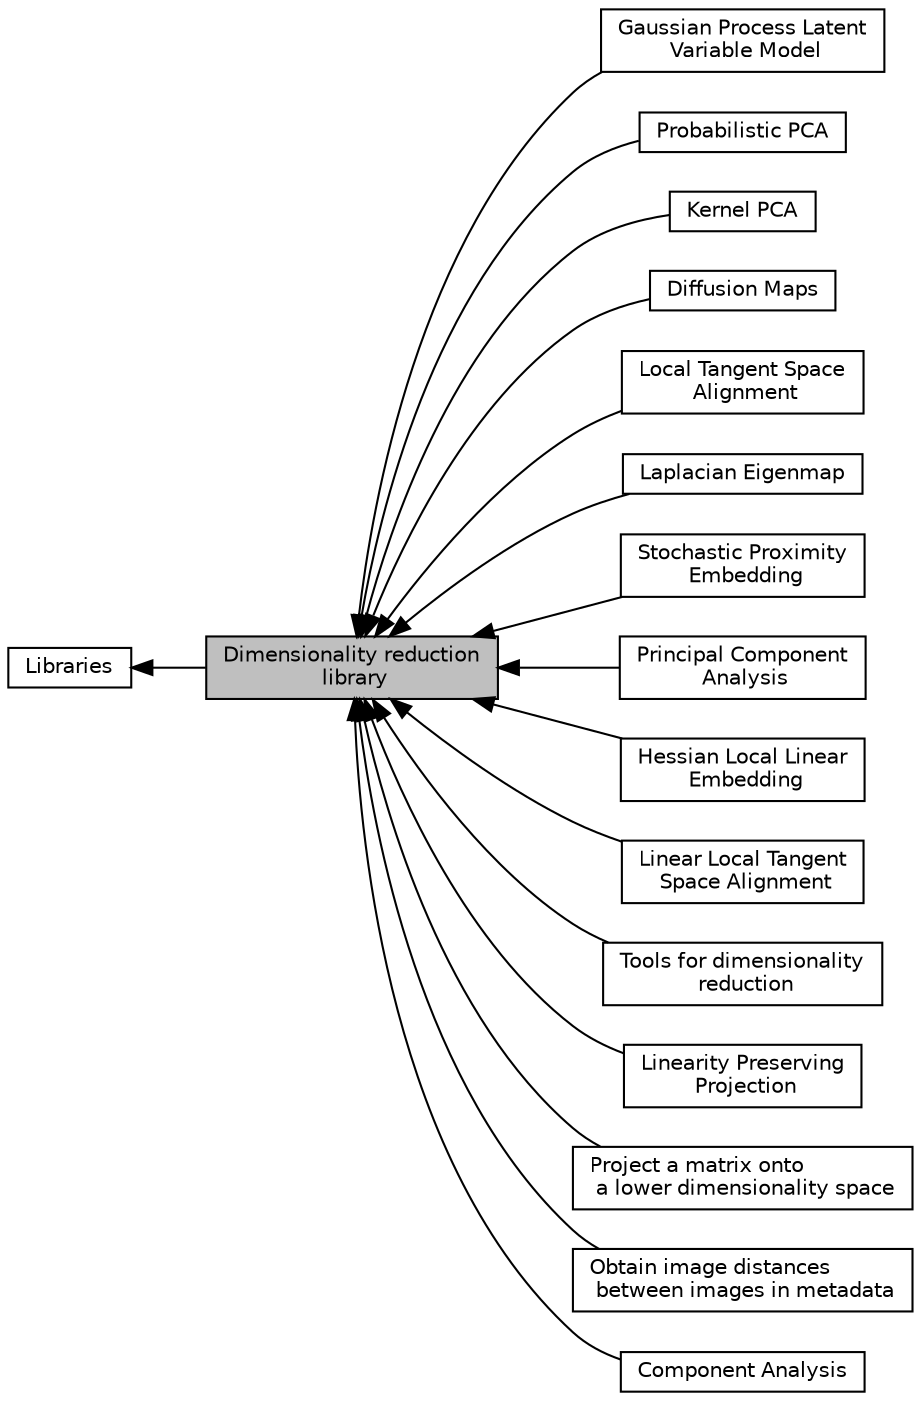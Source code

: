 digraph "Dimensionality reduction library"
{
  edge [fontname="Helvetica",fontsize="10",labelfontname="Helvetica",labelfontsize="10"];
  node [fontname="Helvetica",fontsize="10",shape=record];
  rankdir=LR;
  Node4 [label="Gaussian Process Latent\l Variable Model",height=0.2,width=0.4,color="black", fillcolor="white", style="filled",URL="$group__GPLVM.html"];
  Node14 [label="Probabilistic PCA",height=0.2,width=0.4,color="black", fillcolor="white", style="filled",URL="$group__ProbabilisticPCA.html"];
  Node6 [label="Kernel PCA",height=0.2,width=0.4,color="black", fillcolor="white", style="filled",URL="$group__KernelPCA.html"];
  Node2 [label="Diffusion Maps",height=0.2,width=0.4,color="black", fillcolor="white", style="filled",URL="$group__DiffusionMaps.html"];
  Node10 [label="Local Tangent Space\l Alignment",height=0.2,width=0.4,color="black", fillcolor="white", style="filled",URL="$group__LTSA.html"];
  Node7 [label="Laplacian Eigenmap",height=0.2,width=0.4,color="black", fillcolor="white", style="filled",URL="$group__LaplacianEigenmap.html"];
  Node15 [label="Stochastic Proximity\l Embedding",height=0.2,width=0.4,color="black", fillcolor="white", style="filled",URL="$group__SPE.html"];
  Node13 [label="Principal Component\l Analysis",height=0.2,width=0.4,color="black", fillcolor="white", style="filled",URL="$group__PCA.html"];
  Node5 [label="Hessian Local Linear\l Embedding",height=0.2,width=0.4,color="black", fillcolor="white", style="filled",URL="$group__HessianLLE.html"];
  Node8 [label="Linear Local Tangent\l Space Alignment",height=0.2,width=0.4,color="black", fillcolor="white", style="filled",URL="$group__LLTSA.html"];
  Node3 [label="Tools for dimensionality\l reduction",height=0.2,width=0.4,color="black", fillcolor="white", style="filled",URL="$group__DimRedTools.html"];
  Node1 [label="Libraries",height=0.2,width=0.4,color="black", fillcolor="white", style="filled",URL="$group__Libraries.html"];
  Node9 [label="Linearity Preserving\l Projection",height=0.2,width=0.4,color="black", fillcolor="white", style="filled",URL="$group__LPP.html"];
  Node11 [label="Project a matrix onto\l a lower dimensionality space",height=0.2,width=0.4,color="black", fillcolor="white", style="filled",URL="$group__ProgDimRed.html"];
  Node0 [label="Dimensionality reduction\l library",height=0.2,width=0.4,color="black", fillcolor="grey75", style="filled", fontcolor="black"];
  Node16 [label="Obtain image distances\l between images in metadata",height=0.2,width=0.4,color="black", fillcolor="white", style="filled",URL="$group__ProgTransformDimRed.html"];
  Node12 [label="Component Analysis",height=0.2,width=0.4,color="black", fillcolor="white", style="filled",URL="$group__Neighbourhood.html"];
  Node1->Node0 [shape=plaintext, dir="back", style="solid"];
  Node0->Node2 [shape=plaintext, dir="back", style="solid"];
  Node0->Node3 [shape=plaintext, dir="back", style="solid"];
  Node0->Node4 [shape=plaintext, dir="back", style="solid"];
  Node0->Node5 [shape=plaintext, dir="back", style="solid"];
  Node0->Node6 [shape=plaintext, dir="back", style="solid"];
  Node0->Node7 [shape=plaintext, dir="back", style="solid"];
  Node0->Node8 [shape=plaintext, dir="back", style="solid"];
  Node0->Node9 [shape=plaintext, dir="back", style="solid"];
  Node0->Node10 [shape=plaintext, dir="back", style="solid"];
  Node0->Node11 [shape=plaintext, dir="back", style="solid"];
  Node0->Node12 [shape=plaintext, dir="back", style="solid"];
  Node0->Node13 [shape=plaintext, dir="back", style="solid"];
  Node0->Node14 [shape=plaintext, dir="back", style="solid"];
  Node0->Node15 [shape=plaintext, dir="back", style="solid"];
  Node0->Node16 [shape=plaintext, dir="back", style="solid"];
}
